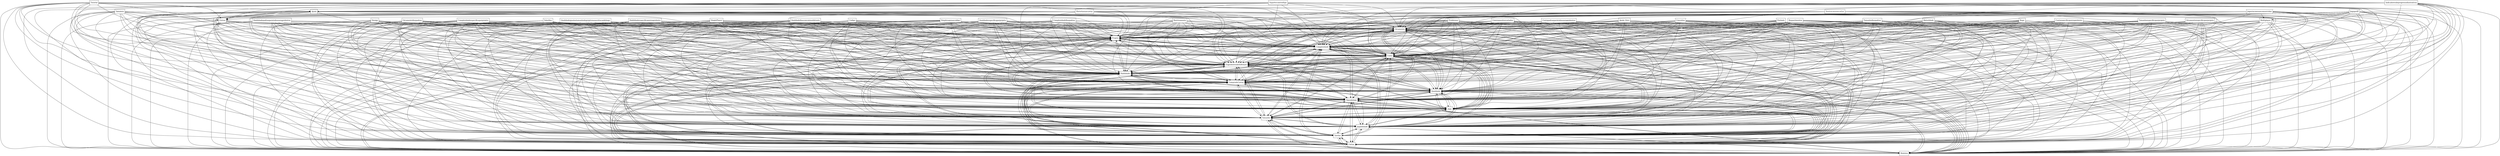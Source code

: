 digraph{
graph [rankdir=TB];
node [shape=box];
edge [arrowhead=normal];
0[label="Complexidadeespecificaporprojeto",]
1[label="Requerimentos",]
2[label="Codigo",]
3[label="Custopadraoparatodososengenheiros",]
4[label="Qualidadeigualaotamanhodoprojetonaoaceitacaodebugs",]
5[label="Conceitos",]
6[label="Tamanhofixopadrao",]
7[label="Orcamento",]
8[label="Comrequesitosvariados",]
9[label="Orcamentofixopadrao",]
10[label="Tabuleiro",]
11[label="Projeto",]
12[label="Valorfixo",]
13[label="Ilustracoesnascartas",]
14[label="Modulos",]
15[label="Cartas",]
16[label="Tarefas",]
17[label="Habilidadeespecificaporengenheiro",]
18[label="Tutorial",]
19[label="Jogabilidade",]
20[label="Habilidadepadraoparatodososengenheiros",]
21[label="Tamanho",]
22[label="SinglePlayer",]
23[label="Design",]
24[label="Jogo",]
25[label="TiposdeJogo",]
26[label="Qualidade",]
27[label="Maturidade",]
28[label="Bugs",]
29[label="CompradeCartas",]
30[label="Custoespecificoporengenheiro",]
31[label="Orcamentoespecificoporprojeto",]
32[label="Extras",]
33[label="Tamanhoespecificoporprojeto",]
34[label="Qualidadefixacomvalorarbitrario",]
35[label="JogoporIP",]
36[label="Simplesapenascodigo",]
37[label="Qualidadeespecificaporprojeto",]
38[label="Habilidade",]
39[label="Complexidadefixapadrao",]
40[label="Jogoviaconexaocomservidor",]
41[label="Ajuda_Zero",]
42[label="Historiasnascartas",]
43[label="Suportecomtooltips",]
44[label="EngenheirosdeSoftware",]
45[label="Rastreamento",]
46[label="Custo",]
47[label="Complexidade",]
48[label="Indicadoresdeprogressoilustrativos",]
49[label="Problemas",]
50[label="Ajuda",]
51[label="Pordado",]
52[label="Multiplayer",]
0->7[label="",]
0->11[label="",]
0->14[label="",]
0->15[label="",]
0->16[label="",]
0->19[label="",]
0->21[label="",]
0->24[label="",]
0->25[label="",]
0->26[label="",]
0->29[label="",]
0->38[label="",]
0->44[label="",]
0->46[label="",]
0->47[label="",]
1->7[label="",]
1->11[label="",]
1->14[label="",]
1->15[label="",]
1->16[label="",]
1->19[label="",]
1->21[label="",]
1->24[label="",]
1->25[label="",]
1->26[label="",]
1->29[label="",]
1->38[label="",]
1->44[label="",]
1->46[label="",]
1->47[label="",]
2->7[label="",]
2->11[label="",]
2->14[label="",]
2->15[label="",]
2->16[label="",]
2->19[label="",]
2->21[label="",]
2->24[label="",]
2->25[label="",]
2->26[label="",]
2->29[label="",]
2->38[label="",]
2->44[label="",]
2->46[label="",]
2->47[label="",]
3->7[label="",]
3->11[label="",]
3->14[label="",]
3->15[label="",]
3->16[label="",]
3->19[label="",]
3->21[label="",]
3->24[label="",]
3->25[label="",]
3->26[label="",]
3->29[label="",]
3->38[label="",]
3->44[label="",]
3->46[label="",]
3->47[label="",]
4->7[label="",]
4->11[label="",]
4->14[label="",]
4->15[label="",]
4->16[label="",]
4->19[label="",]
4->21[label="",]
4->24[label="",]
4->25[label="",]
4->26[label="",]
4->29[label="",]
4->38[label="",]
4->44[label="",]
4->46[label="",]
4->47[label="",]
5->7[label="",]
5->11[label="",]
5->14[label="",]
5->15[label="",]
5->16[label="",]
5->19[label="",]
5->21[label="",]
5->24[label="",]
5->25[label="",]
5->26[label="",]
5->29[label="",]
5->38[label="",]
5->44[label="",]
5->46[label="",]
5->47[label="",]
6->7[label="",]
6->11[label="",]
6->14[label="",]
6->15[label="",]
6->16[label="",]
6->19[label="",]
6->21[label="",]
6->24[label="",]
6->25[label="",]
6->26[label="",]
6->29[label="",]
6->38[label="",]
6->44[label="",]
6->46[label="",]
6->47[label="",]
7->11[label="",]
7->14[label="",]
7->15[label="",]
7->16[label="",]
7->19[label="",]
7->21[label="",]
7->24[label="",]
7->25[label="",]
7->26[label="",]
7->29[label="",]
7->38[label="",]
7->44[label="",]
7->46[label="",]
7->47[label="",]
8->7[label="",]
8->11[label="",]
8->14[label="",]
8->15[label="",]
8->16[label="",]
8->19[label="",]
8->21[label="",]
8->24[label="",]
8->25[label="",]
8->26[label="",]
8->29[label="",]
8->38[label="",]
8->44[label="",]
8->46[label="",]
8->47[label="",]
9->7[label="",]
9->11[label="",]
9->14[label="",]
9->15[label="",]
9->16[label="",]
9->19[label="",]
9->21[label="",]
9->24[label="",]
9->25[label="",]
9->26[label="",]
9->29[label="",]
9->38[label="",]
9->44[label="",]
9->46[label="",]
9->47[label="",]
10->7[label="",]
10->11[label="",]
10->14[label="",]
10->15[label="",]
10->16[label="",]
10->19[label="",]
10->21[label="",]
10->24[label="",]
10->25[label="",]
10->26[label="",]
10->29[label="",]
10->32[label="",]
10->38[label="",]
10->44[label="",]
10->46[label="",]
10->47[label="",]
11->7[label="",]
11->14[label="",]
11->15[label="",]
11->16[label="",]
11->19[label="",]
11->21[label="",]
11->24[label="",]
11->25[label="",]
11->26[label="",]
11->29[label="",]
11->38[label="",]
11->44[label="",]
11->46[label="",]
11->47[label="",]
12->7[label="",]
12->11[label="",]
12->14[label="",]
12->15[label="",]
12->16[label="",]
12->19[label="",]
12->21[label="",]
12->24[label="",]
12->25[label="",]
12->26[label="",]
12->29[label="",]
12->38[label="",]
12->44[label="",]
12->46[label="",]
12->47[label="",]
13->7[label="",]
13->11[label="",]
13->14[label="",]
13->15[label="",]
13->16[label="",]
13->19[label="",]
13->21[label="",]
13->24[label="",]
13->25[label="",]
13->26[label="",]
13->29[label="",]
13->32[label="",]
13->38[label="",]
13->44[label="",]
13->46[label="",]
13->47[label="",]
14->7[label="",]
14->11[label="",]
14->15[label="",]
14->16[label="",]
14->19[label="",]
14->21[label="",]
14->24[label="",]
14->25[label="",]
14->26[label="",]
14->29[label="",]
14->38[label="",]
14->44[label="",]
14->46[label="",]
14->47[label="",]
15->7[label="",]
15->11[label="",]
15->14[label="",]
15->16[label="",]
15->19[label="",]
15->21[label="",]
15->24[label="",]
15->25[label="",]
15->26[label="",]
15->29[label="",]
15->38[label="",]
15->44[label="",]
15->46[label="",]
15->47[label="",]
16->7[label="",]
16->11[label="",]
16->14[label="",]
16->15[label="",]
16->19[label="",]
16->21[label="",]
16->24[label="",]
16->25[label="",]
16->26[label="",]
16->29[label="",]
16->38[label="",]
16->44[label="",]
16->46[label="",]
16->47[label="",]
17->7[label="",]
17->11[label="",]
17->14[label="",]
17->15[label="",]
17->16[label="",]
17->19[label="",]
17->21[label="",]
17->24[label="",]
17->25[label="",]
17->26[label="",]
17->29[label="",]
17->38[label="",]
17->44[label="",]
17->46[label="",]
17->47[label="",]
18->7[label="",]
18->11[label="",]
18->14[label="",]
18->15[label="",]
18->16[label="",]
18->19[label="",]
18->21[label="",]
18->24[label="",]
18->25[label="",]
18->26[label="",]
18->29[label="",]
18->32[label="",]
18->38[label="",]
18->44[label="",]
18->46[label="",]
18->47[label="",]
18->50[label="",]
19->7[label="",]
19->11[label="",]
19->14[label="",]
19->15[label="",]
19->16[label="",]
19->21[label="",]
19->24[label="",]
19->25[label="",]
19->26[label="",]
19->29[label="",]
19->38[label="",]
19->44[label="",]
19->46[label="",]
19->47[label="",]
20->7[label="",]
20->11[label="",]
20->14[label="",]
20->15[label="",]
20->16[label="",]
20->19[label="",]
20->21[label="",]
20->24[label="",]
20->25[label="",]
20->26[label="",]
20->29[label="",]
20->38[label="",]
20->44[label="",]
20->46[label="",]
20->47[label="",]
21->7[label="",]
21->11[label="",]
21->14[label="",]
21->15[label="",]
21->16[label="",]
21->19[label="",]
21->24[label="",]
21->25[label="",]
21->26[label="",]
21->29[label="",]
21->38[label="",]
21->44[label="",]
21->46[label="",]
21->47[label="",]
22->7[label="",]
22->11[label="",]
22->14[label="",]
22->15[label="",]
22->16[label="",]
22->19[label="",]
22->21[label="",]
22->24[label="",]
22->25[label="",]
22->26[label="",]
22->29[label="",]
22->38[label="",]
22->44[label="",]
22->46[label="",]
22->47[label="",]
23->7[label="",]
23->11[label="",]
23->14[label="",]
23->15[label="",]
23->16[label="",]
23->19[label="",]
23->21[label="",]
23->24[label="",]
23->25[label="",]
23->26[label="",]
23->29[label="",]
23->38[label="",]
23->44[label="",]
23->46[label="",]
23->47[label="",]
24->7[label="",]
24->11[label="",]
24->14[label="",]
24->15[label="",]
24->16[label="",]
24->19[label="",]
24->21[label="",]
24->25[label="",]
24->26[label="",]
24->29[label="",]
24->38[label="",]
24->44[label="",]
24->46[label="",]
24->47[label="",]
25->7[label="",]
25->11[label="",]
25->14[label="",]
25->15[label="",]
25->16[label="",]
25->19[label="",]
25->21[label="",]
25->24[label="",]
25->26[label="",]
25->29[label="",]
25->38[label="",]
25->44[label="",]
25->46[label="",]
25->47[label="",]
26->7[label="",]
26->11[label="",]
26->14[label="",]
26->15[label="",]
26->16[label="",]
26->19[label="",]
26->21[label="",]
26->24[label="",]
26->25[label="",]
26->29[label="",]
26->38[label="",]
26->44[label="",]
26->46[label="",]
26->47[label="",]
27->7[label="",]
27->11[label="",]
27->14[label="",]
27->15[label="",]
27->16[label="",]
27->19[label="",]
27->21[label="",]
27->24[label="",]
27->25[label="",]
27->26[label="",]
27->29[label="",]
27->38[label="",]
27->44[label="",]
27->46[label="",]
27->47[label="",]
28->7[label="",]
28->11[label="",]
28->14[label="",]
28->15[label="",]
28->16[label="",]
28->19[label="",]
28->21[label="",]
28->24[label="",]
28->25[label="",]
28->26[label="",]
28->29[label="",]
28->38[label="",]
28->44[label="",]
28->46[label="",]
28->47[label="",]
29->7[label="",]
29->11[label="",]
29->14[label="",]
29->15[label="",]
29->16[label="",]
29->19[label="",]
29->21[label="",]
29->24[label="",]
29->25[label="",]
29->26[label="",]
29->38[label="",]
29->44[label="",]
29->46[label="",]
29->47[label="",]
30->7[label="",]
30->11[label="",]
30->14[label="",]
30->15[label="",]
30->16[label="",]
30->19[label="",]
30->21[label="",]
30->24[label="",]
30->25[label="",]
30->26[label="",]
30->29[label="",]
30->38[label="",]
30->44[label="",]
30->46[label="",]
30->47[label="",]
31->7[label="",]
31->11[label="",]
31->14[label="",]
31->15[label="",]
31->16[label="",]
31->19[label="",]
31->21[label="",]
31->24[label="",]
31->25[label="",]
31->26[label="",]
31->29[label="",]
31->38[label="",]
31->44[label="",]
31->46[label="",]
31->47[label="",]
32->7[label="",]
32->11[label="",]
32->14[label="",]
32->15[label="",]
32->16[label="",]
32->19[label="",]
32->21[label="",]
32->24[label="",]
32->25[label="",]
32->26[label="",]
32->29[label="",]
32->38[label="",]
32->44[label="",]
32->46[label="",]
32->47[label="",]
33->7[label="",]
33->11[label="",]
33->14[label="",]
33->15[label="",]
33->16[label="",]
33->19[label="",]
33->21[label="",]
33->24[label="",]
33->25[label="",]
33->26[label="",]
33->29[label="",]
33->38[label="",]
33->44[label="",]
33->46[label="",]
33->47[label="",]
34->7[label="",]
34->11[label="",]
34->14[label="",]
34->15[label="",]
34->16[label="",]
34->19[label="",]
34->21[label="",]
34->24[label="",]
34->25[label="",]
34->26[label="",]
34->29[label="",]
34->38[label="",]
34->44[label="",]
34->46[label="",]
34->47[label="",]
35->7[label="",]
35->11[label="",]
35->14[label="",]
35->15[label="",]
35->16[label="",]
35->19[label="",]
35->21[label="",]
35->24[label="",]
35->25[label="",]
35->26[label="",]
35->29[label="",]
35->38[label="",]
35->44[label="",]
35->46[label="",]
35->47[label="",]
35->52[label="",]
36->7[label="",]
36->11[label="",]
36->14[label="",]
36->15[label="",]
36->16[label="",]
36->19[label="",]
36->21[label="",]
36->24[label="",]
36->25[label="",]
36->26[label="",]
36->29[label="",]
36->38[label="",]
36->44[label="",]
36->46[label="",]
36->47[label="",]
37->7[label="",]
37->11[label="",]
37->14[label="",]
37->15[label="",]
37->16[label="",]
37->19[label="",]
37->21[label="",]
37->24[label="",]
37->25[label="",]
37->26[label="",]
37->29[label="",]
37->38[label="",]
37->44[label="",]
37->46[label="",]
37->47[label="",]
38->7[label="",]
38->11[label="",]
38->14[label="",]
38->15[label="",]
38->16[label="",]
38->19[label="",]
38->21[label="",]
38->24[label="",]
38->25[label="",]
38->26[label="",]
38->29[label="",]
38->44[label="",]
38->46[label="",]
38->47[label="",]
39->7[label="",]
39->11[label="",]
39->14[label="",]
39->15[label="",]
39->16[label="",]
39->19[label="",]
39->21[label="",]
39->24[label="",]
39->25[label="",]
39->26[label="",]
39->29[label="",]
39->38[label="",]
39->44[label="",]
39->46[label="",]
39->47[label="",]
40->7[label="",]
40->11[label="",]
40->14[label="",]
40->15[label="",]
40->16[label="",]
40->19[label="",]
40->21[label="",]
40->24[label="",]
40->25[label="",]
40->26[label="",]
40->29[label="",]
40->38[label="",]
40->44[label="",]
40->46[label="",]
40->47[label="",]
40->52[label="",]
41->7[label="",]
41->11[label="",]
41->14[label="",]
41->15[label="",]
41->16[label="",]
41->19[label="",]
41->21[label="",]
41->24[label="",]
41->25[label="",]
41->26[label="",]
41->29[label="",]
41->38[label="",]
41->44[label="",]
41->46[label="",]
41->47[label="",]
42->7[label="",]
42->11[label="",]
42->14[label="",]
42->15[label="",]
42->16[label="",]
42->19[label="",]
42->21[label="",]
42->24[label="",]
42->25[label="",]
42->26[label="",]
42->29[label="",]
42->32[label="",]
42->38[label="",]
42->44[label="",]
42->46[label="",]
42->47[label="",]
43->7[label="",]
43->11[label="",]
43->14[label="",]
43->15[label="",]
43->16[label="",]
43->19[label="",]
43->21[label="",]
43->24[label="",]
43->25[label="",]
43->26[label="",]
43->29[label="",]
43->32[label="",]
43->38[label="",]
43->44[label="",]
43->46[label="",]
43->47[label="",]
43->50[label="",]
44->7[label="",]
44->11[label="",]
44->14[label="",]
44->15[label="",]
44->16[label="",]
44->19[label="",]
44->21[label="",]
44->24[label="",]
44->25[label="",]
44->26[label="",]
44->29[label="",]
44->38[label="",]
44->46[label="",]
44->47[label="",]
45->7[label="",]
45->11[label="",]
45->14[label="",]
45->15[label="",]
45->16[label="",]
45->19[label="",]
45->21[label="",]
45->24[label="",]
45->25[label="",]
45->26[label="",]
45->29[label="",]
45->38[label="",]
45->44[label="",]
45->46[label="",]
45->47[label="",]
46->7[label="",]
46->11[label="",]
46->14[label="",]
46->15[label="",]
46->16[label="",]
46->19[label="",]
46->21[label="",]
46->24[label="",]
46->25[label="",]
46->26[label="",]
46->29[label="",]
46->38[label="",]
46->44[label="",]
46->47[label="",]
47->7[label="",]
47->11[label="",]
47->14[label="",]
47->15[label="",]
47->16[label="",]
47->19[label="",]
47->21[label="",]
47->24[label="",]
47->25[label="",]
47->26[label="",]
47->29[label="",]
47->38[label="",]
47->44[label="",]
47->46[label="",]
48->7[label="",]
48->11[label="",]
48->14[label="",]
48->15[label="",]
48->16[label="",]
48->19[label="",]
48->21[label="",]
48->24[label="",]
48->25[label="",]
48->26[label="",]
48->29[label="",]
48->32[label="",]
48->38[label="",]
48->44[label="",]
48->46[label="",]
48->47[label="",]
48->50[label="",]
49->7[label="",]
49->11[label="",]
49->14[label="",]
49->15[label="",]
49->16[label="",]
49->19[label="",]
49->21[label="",]
49->24[label="",]
49->25[label="",]
49->26[label="",]
49->29[label="",]
49->38[label="",]
49->44[label="",]
49->46[label="",]
49->47[label="",]
50->7[label="",]
50->11[label="",]
50->14[label="",]
50->15[label="",]
50->16[label="",]
50->19[label="",]
50->21[label="",]
50->24[label="",]
50->25[label="",]
50->26[label="",]
50->29[label="",]
50->32[label="",]
50->38[label="",]
50->44[label="",]
50->46[label="",]
50->47[label="",]
51->7[label="",]
51->11[label="",]
51->14[label="",]
51->15[label="",]
51->16[label="",]
51->19[label="",]
51->21[label="",]
51->24[label="",]
51->25[label="",]
51->26[label="",]
51->29[label="",]
51->38[label="",]
51->44[label="",]
51->46[label="",]
51->47[label="",]
52->7[label="",]
52->11[label="",]
52->14[label="",]
52->15[label="",]
52->16[label="",]
52->19[label="",]
52->21[label="",]
52->24[label="",]
52->25[label="",]
52->26[label="",]
52->29[label="",]
52->38[label="",]
52->44[label="",]
52->46[label="",]
52->47[label="",]
}
